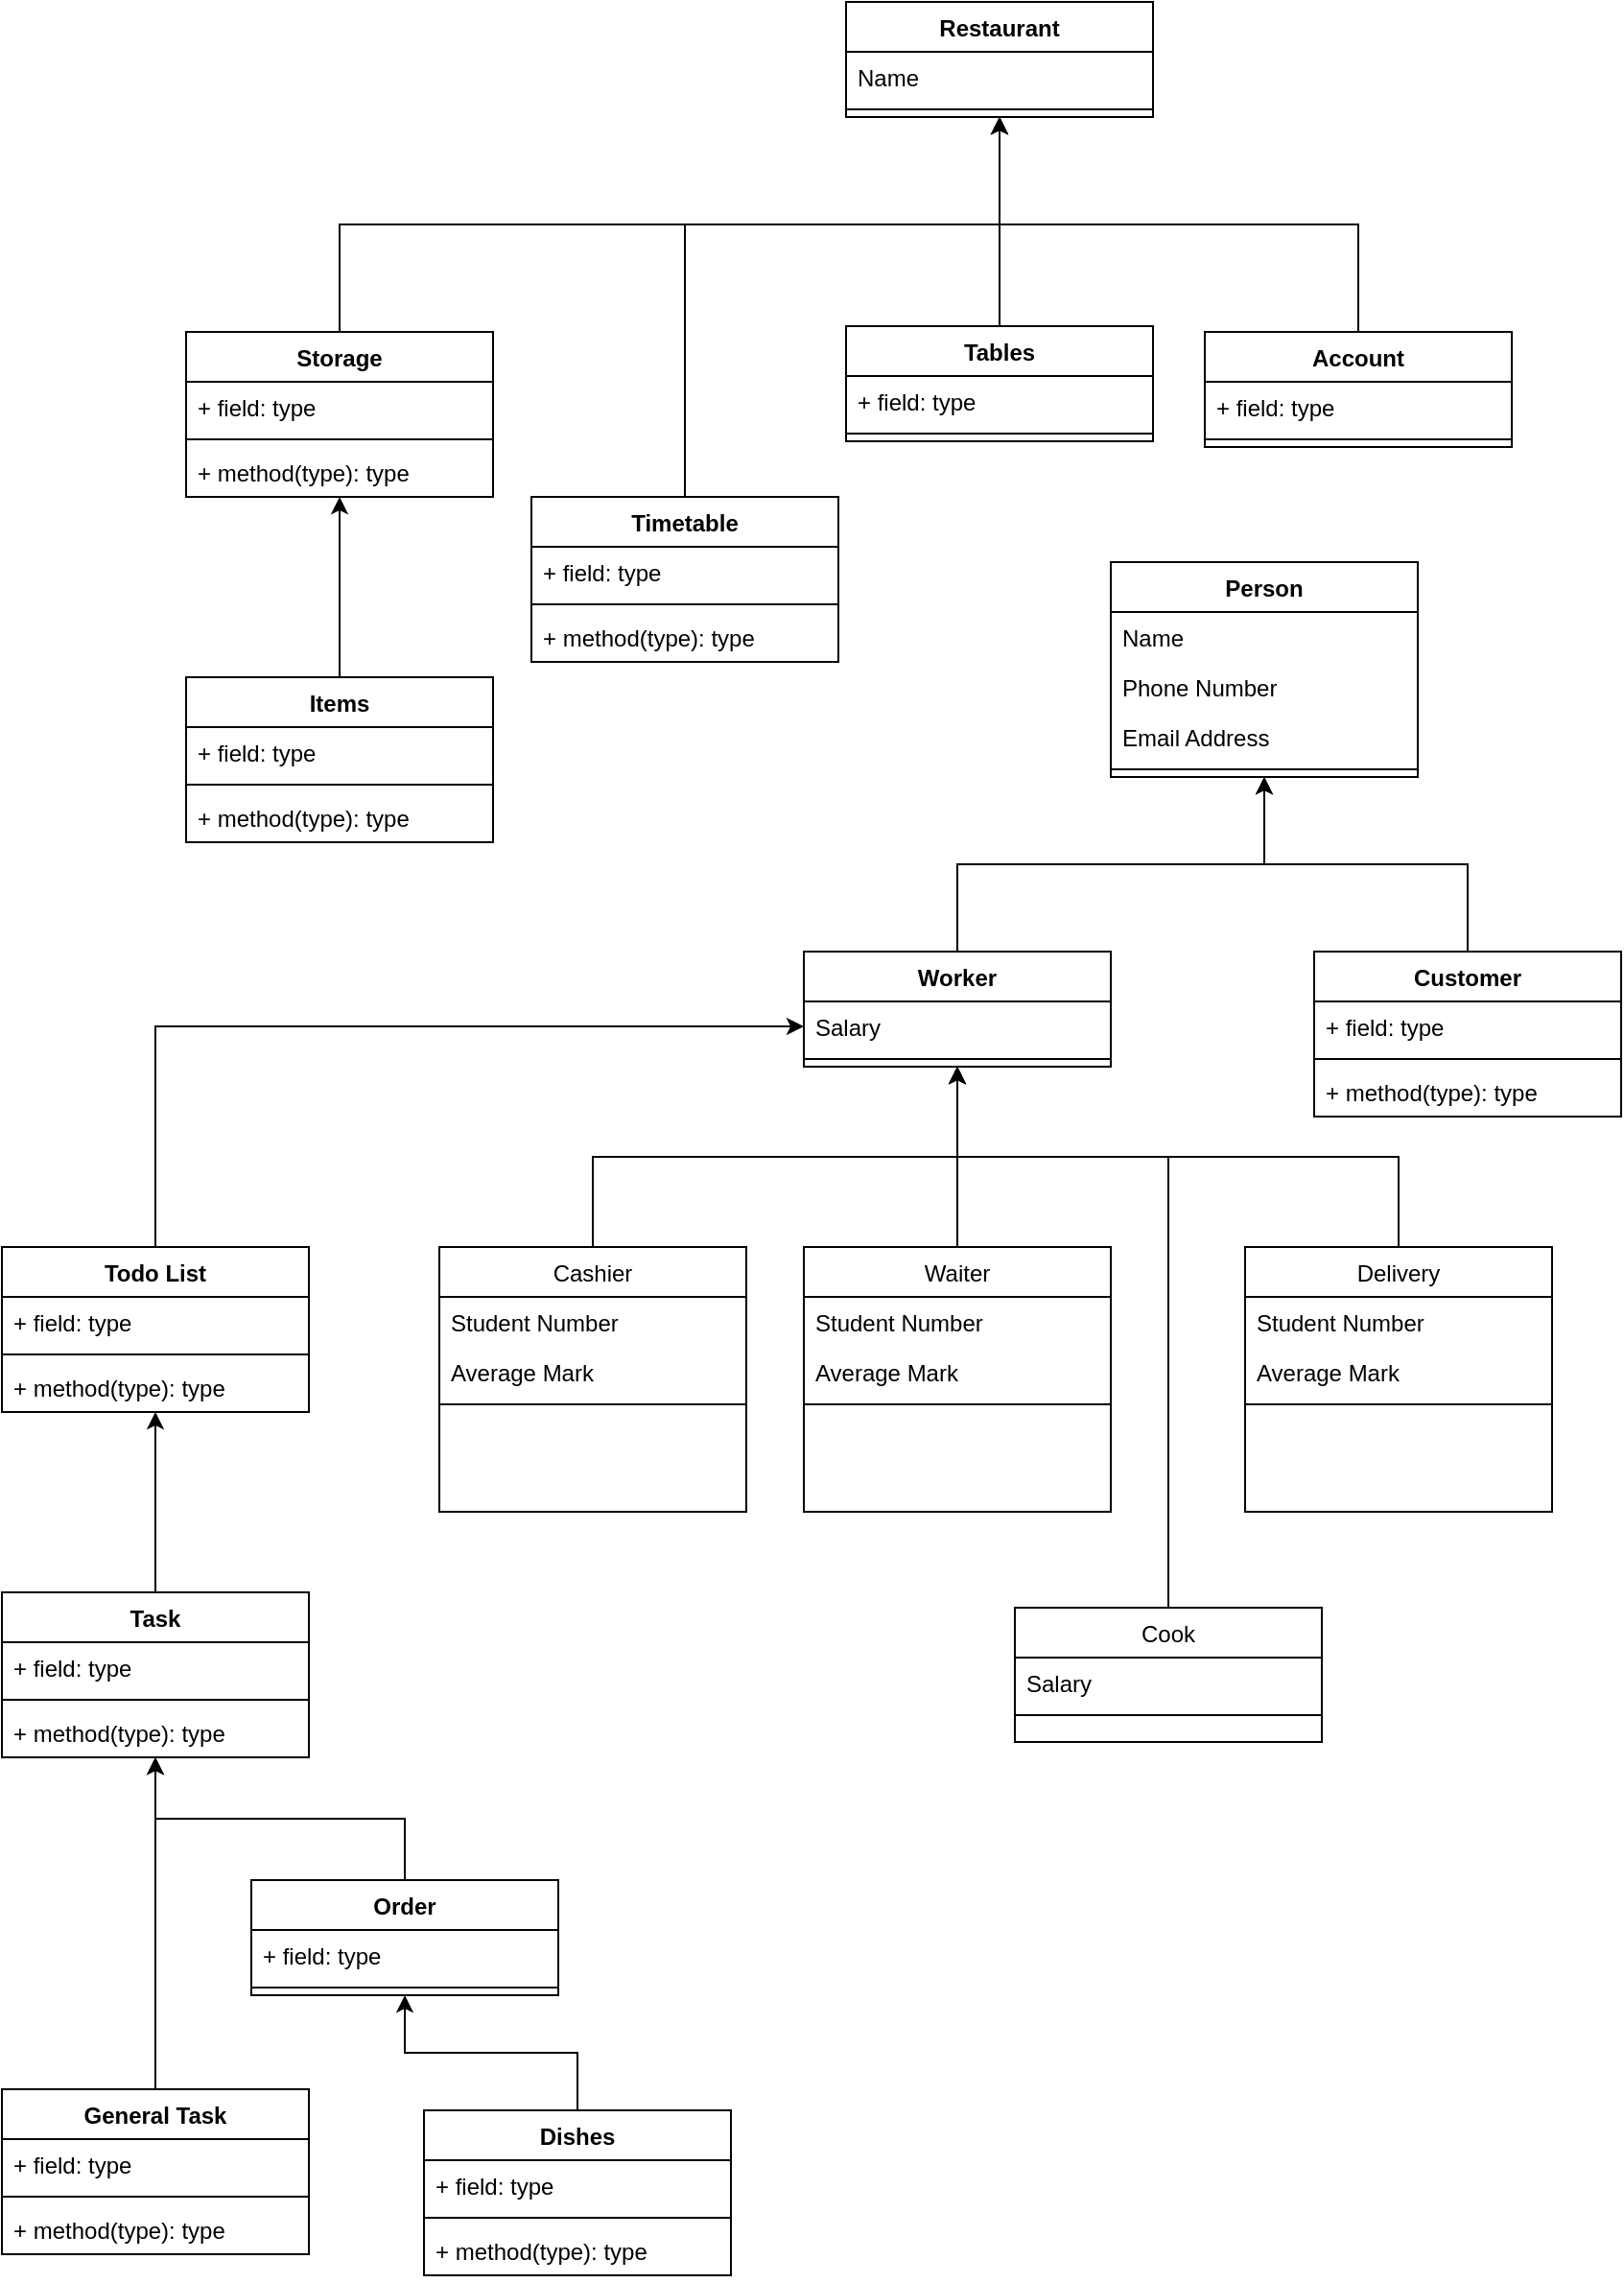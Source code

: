 <mxfile version="24.0.4" type="device">
  <diagram id="C5RBs43oDa-KdzZeNtuy" name="Page-1">
    <mxGraphModel dx="3763" dy="1196" grid="0" gridSize="10" guides="1" tooltips="1" connect="1" arrows="1" fold="1" page="0" pageScale="1" pageWidth="827" pageHeight="1169" math="0" shadow="0">
      <root>
        <mxCell id="WIyWlLk6GJQsqaUBKTNV-0" />
        <mxCell id="WIyWlLk6GJQsqaUBKTNV-1" parent="WIyWlLk6GJQsqaUBKTNV-0" />
        <mxCell id="1T25zwitff4pZ39BOG3V-30" style="edgeStyle=orthogonalEdgeStyle;rounded=0;orthogonalLoop=1;jettySize=auto;html=1;exitX=0.5;exitY=0;exitDx=0;exitDy=0;entryX=0.5;entryY=1;entryDx=0;entryDy=0;" parent="WIyWlLk6GJQsqaUBKTNV-1" source="zkfFHV4jXpPFQw0GAbJ--6" target="1T25zwitff4pZ39BOG3V-20" edge="1">
          <mxGeometry relative="1" as="geometry" />
        </mxCell>
        <mxCell id="zkfFHV4jXpPFQw0GAbJ--6" value="Waiter" style="swimlane;fontStyle=0;align=center;verticalAlign=top;childLayout=stackLayout;horizontal=1;startSize=26;horizontalStack=0;resizeParent=1;resizeLast=0;collapsible=1;marginBottom=0;rounded=0;shadow=0;strokeWidth=1;" parent="WIyWlLk6GJQsqaUBKTNV-1" vertex="1">
          <mxGeometry x="-190" y="880" width="160" height="138" as="geometry">
            <mxRectangle x="130" y="380" width="160" height="26" as="alternateBounds" />
          </mxGeometry>
        </mxCell>
        <mxCell id="zkfFHV4jXpPFQw0GAbJ--7" value="Student Number" style="text;align=left;verticalAlign=top;spacingLeft=4;spacingRight=4;overflow=hidden;rotatable=0;points=[[0,0.5],[1,0.5]];portConstraint=eastwest;" parent="zkfFHV4jXpPFQw0GAbJ--6" vertex="1">
          <mxGeometry y="26" width="160" height="26" as="geometry" />
        </mxCell>
        <mxCell id="zkfFHV4jXpPFQw0GAbJ--8" value="Average Mark" style="text;align=left;verticalAlign=top;spacingLeft=4;spacingRight=4;overflow=hidden;rotatable=0;points=[[0,0.5],[1,0.5]];portConstraint=eastwest;rounded=0;shadow=0;html=0;" parent="zkfFHV4jXpPFQw0GAbJ--6" vertex="1">
          <mxGeometry y="52" width="160" height="26" as="geometry" />
        </mxCell>
        <mxCell id="zkfFHV4jXpPFQw0GAbJ--9" value="" style="line;html=1;strokeWidth=1;align=left;verticalAlign=middle;spacingTop=-1;spacingLeft=3;spacingRight=3;rotatable=0;labelPosition=right;points=[];portConstraint=eastwest;" parent="zkfFHV4jXpPFQw0GAbJ--6" vertex="1">
          <mxGeometry y="78" width="160" height="8" as="geometry" />
        </mxCell>
        <mxCell id="1T25zwitff4pZ39BOG3V-31" style="edgeStyle=orthogonalEdgeStyle;rounded=0;orthogonalLoop=1;jettySize=auto;html=1;exitX=0.5;exitY=0;exitDx=0;exitDy=0;entryX=0.5;entryY=1;entryDx=0;entryDy=0;" parent="WIyWlLk6GJQsqaUBKTNV-1" source="zkfFHV4jXpPFQw0GAbJ--13" edge="1" target="1T25zwitff4pZ39BOG3V-20">
          <mxGeometry relative="1" as="geometry">
            <mxPoint x="-2.274e-13" y="790" as="targetPoint" />
            <Array as="points">
              <mxPoint y="833" />
              <mxPoint x="-110" y="833" />
            </Array>
          </mxGeometry>
        </mxCell>
        <mxCell id="zkfFHV4jXpPFQw0GAbJ--13" value="Cook" style="swimlane;fontStyle=0;align=center;verticalAlign=top;childLayout=stackLayout;horizontal=1;startSize=26;horizontalStack=0;resizeParent=1;resizeLast=0;collapsible=1;marginBottom=0;rounded=0;shadow=0;strokeWidth=1;" parent="WIyWlLk6GJQsqaUBKTNV-1" vertex="1">
          <mxGeometry x="-80" y="1068" width="160" height="70" as="geometry">
            <mxRectangle x="340" y="380" width="170" height="26" as="alternateBounds" />
          </mxGeometry>
        </mxCell>
        <mxCell id="zkfFHV4jXpPFQw0GAbJ--14" value="Salary" style="text;align=left;verticalAlign=top;spacingLeft=4;spacingRight=4;overflow=hidden;rotatable=0;points=[[0,0.5],[1,0.5]];portConstraint=eastwest;" parent="zkfFHV4jXpPFQw0GAbJ--13" vertex="1">
          <mxGeometry y="26" width="160" height="26" as="geometry" />
        </mxCell>
        <mxCell id="zkfFHV4jXpPFQw0GAbJ--15" value="" style="line;html=1;strokeWidth=1;align=left;verticalAlign=middle;spacingTop=-1;spacingLeft=3;spacingRight=3;rotatable=0;labelPosition=right;points=[];portConstraint=eastwest;" parent="zkfFHV4jXpPFQw0GAbJ--13" vertex="1">
          <mxGeometry y="52" width="160" height="8" as="geometry" />
        </mxCell>
        <mxCell id="4pQPGe46EufRMw1ETUNG-21" style="edgeStyle=orthogonalEdgeStyle;rounded=0;orthogonalLoop=1;jettySize=auto;html=1;exitX=0.5;exitY=0;exitDx=0;exitDy=0;entryX=0.5;entryY=1;entryDx=0;entryDy=0;" edge="1" parent="WIyWlLk6GJQsqaUBKTNV-1" source="1T25zwitff4pZ39BOG3V-0" target="1T25zwitff4pZ39BOG3V-20">
          <mxGeometry relative="1" as="geometry" />
        </mxCell>
        <mxCell id="1T25zwitff4pZ39BOG3V-0" value="Cashier" style="swimlane;fontStyle=0;align=center;verticalAlign=top;childLayout=stackLayout;horizontal=1;startSize=26;horizontalStack=0;resizeParent=1;resizeLast=0;collapsible=1;marginBottom=0;rounded=0;shadow=0;strokeWidth=1;" parent="WIyWlLk6GJQsqaUBKTNV-1" vertex="1">
          <mxGeometry x="-380" y="880" width="160" height="138" as="geometry">
            <mxRectangle x="130" y="380" width="160" height="26" as="alternateBounds" />
          </mxGeometry>
        </mxCell>
        <mxCell id="1T25zwitff4pZ39BOG3V-1" value="Student Number" style="text;align=left;verticalAlign=top;spacingLeft=4;spacingRight=4;overflow=hidden;rotatable=0;points=[[0,0.5],[1,0.5]];portConstraint=eastwest;" parent="1T25zwitff4pZ39BOG3V-0" vertex="1">
          <mxGeometry y="26" width="160" height="26" as="geometry" />
        </mxCell>
        <mxCell id="1T25zwitff4pZ39BOG3V-2" value="Average Mark" style="text;align=left;verticalAlign=top;spacingLeft=4;spacingRight=4;overflow=hidden;rotatable=0;points=[[0,0.5],[1,0.5]];portConstraint=eastwest;rounded=0;shadow=0;html=0;" parent="1T25zwitff4pZ39BOG3V-0" vertex="1">
          <mxGeometry y="52" width="160" height="26" as="geometry" />
        </mxCell>
        <mxCell id="1T25zwitff4pZ39BOG3V-3" value="" style="line;html=1;strokeWidth=1;align=left;verticalAlign=middle;spacingTop=-1;spacingLeft=3;spacingRight=3;rotatable=0;labelPosition=right;points=[];portConstraint=eastwest;" parent="1T25zwitff4pZ39BOG3V-0" vertex="1">
          <mxGeometry y="78" width="160" height="8" as="geometry" />
        </mxCell>
        <mxCell id="1T25zwitff4pZ39BOG3V-56" style="edgeStyle=orthogonalEdgeStyle;rounded=0;orthogonalLoop=1;jettySize=auto;html=1;exitX=0.5;exitY=0;exitDx=0;exitDy=0;entryX=0.5;entryY=1;entryDx=0;entryDy=0;" parent="WIyWlLk6GJQsqaUBKTNV-1" source="1T25zwitff4pZ39BOG3V-8" target="1T25zwitff4pZ39BOG3V-20" edge="1">
          <mxGeometry relative="1" as="geometry" />
        </mxCell>
        <mxCell id="1T25zwitff4pZ39BOG3V-8" value="Delivery" style="swimlane;fontStyle=0;align=center;verticalAlign=top;childLayout=stackLayout;horizontal=1;startSize=26;horizontalStack=0;resizeParent=1;resizeLast=0;collapsible=1;marginBottom=0;rounded=0;shadow=0;strokeWidth=1;" parent="WIyWlLk6GJQsqaUBKTNV-1" vertex="1">
          <mxGeometry x="40" y="880" width="160" height="138" as="geometry">
            <mxRectangle x="130" y="380" width="160" height="26" as="alternateBounds" />
          </mxGeometry>
        </mxCell>
        <mxCell id="1T25zwitff4pZ39BOG3V-9" value="Student Number" style="text;align=left;verticalAlign=top;spacingLeft=4;spacingRight=4;overflow=hidden;rotatable=0;points=[[0,0.5],[1,0.5]];portConstraint=eastwest;" parent="1T25zwitff4pZ39BOG3V-8" vertex="1">
          <mxGeometry y="26" width="160" height="26" as="geometry" />
        </mxCell>
        <mxCell id="1T25zwitff4pZ39BOG3V-10" value="Average Mark" style="text;align=left;verticalAlign=top;spacingLeft=4;spacingRight=4;overflow=hidden;rotatable=0;points=[[0,0.5],[1,0.5]];portConstraint=eastwest;rounded=0;shadow=0;html=0;" parent="1T25zwitff4pZ39BOG3V-8" vertex="1">
          <mxGeometry y="52" width="160" height="26" as="geometry" />
        </mxCell>
        <mxCell id="1T25zwitff4pZ39BOG3V-11" value="" style="line;html=1;strokeWidth=1;align=left;verticalAlign=middle;spacingTop=-1;spacingLeft=3;spacingRight=3;rotatable=0;labelPosition=right;points=[];portConstraint=eastwest;" parent="1T25zwitff4pZ39BOG3V-8" vertex="1">
          <mxGeometry y="78" width="160" height="8" as="geometry" />
        </mxCell>
        <mxCell id="1T25zwitff4pZ39BOG3V-57" style="edgeStyle=orthogonalEdgeStyle;rounded=0;orthogonalLoop=1;jettySize=auto;html=1;exitX=0.5;exitY=0;exitDx=0;exitDy=0;entryX=0.5;entryY=1;entryDx=0;entryDy=0;" parent="WIyWlLk6GJQsqaUBKTNV-1" source="1T25zwitff4pZ39BOG3V-20" target="1T25zwitff4pZ39BOG3V-37" edge="1">
          <mxGeometry relative="1" as="geometry" />
        </mxCell>
        <mxCell id="1T25zwitff4pZ39BOG3V-20" value="Worker" style="swimlane;fontStyle=1;align=center;verticalAlign=top;childLayout=stackLayout;horizontal=1;startSize=26;horizontalStack=0;resizeParent=1;resizeParentMax=0;resizeLast=0;collapsible=1;marginBottom=0;whiteSpace=wrap;html=1;" parent="WIyWlLk6GJQsqaUBKTNV-1" vertex="1">
          <mxGeometry x="-190" y="726" width="160" height="60" as="geometry" />
        </mxCell>
        <mxCell id="1T25zwitff4pZ39BOG3V-21" value="Salary" style="text;strokeColor=none;fillColor=none;align=left;verticalAlign=top;spacingLeft=4;spacingRight=4;overflow=hidden;rotatable=0;points=[[0,0.5],[1,0.5]];portConstraint=eastwest;whiteSpace=wrap;html=1;" parent="1T25zwitff4pZ39BOG3V-20" vertex="1">
          <mxGeometry y="26" width="160" height="26" as="geometry" />
        </mxCell>
        <mxCell id="1T25zwitff4pZ39BOG3V-22" value="" style="line;strokeWidth=1;fillColor=none;align=left;verticalAlign=middle;spacingTop=-1;spacingLeft=3;spacingRight=3;rotatable=0;labelPosition=right;points=[];portConstraint=eastwest;strokeColor=inherit;" parent="1T25zwitff4pZ39BOG3V-20" vertex="1">
          <mxGeometry y="52" width="160" height="8" as="geometry" />
        </mxCell>
        <mxCell id="1T25zwitff4pZ39BOG3V-59" style="edgeStyle=orthogonalEdgeStyle;rounded=0;orthogonalLoop=1;jettySize=auto;html=1;exitX=0.5;exitY=0;exitDx=0;exitDy=0;entryX=0.5;entryY=1;entryDx=0;entryDy=0;" parent="WIyWlLk6GJQsqaUBKTNV-1" source="1T25zwitff4pZ39BOG3V-24" target="1T25zwitff4pZ39BOG3V-37" edge="1">
          <mxGeometry relative="1" as="geometry" />
        </mxCell>
        <mxCell id="1T25zwitff4pZ39BOG3V-24" value="Customer" style="swimlane;fontStyle=1;align=center;verticalAlign=top;childLayout=stackLayout;horizontal=1;startSize=26;horizontalStack=0;resizeParent=1;resizeParentMax=0;resizeLast=0;collapsible=1;marginBottom=0;whiteSpace=wrap;html=1;" parent="WIyWlLk6GJQsqaUBKTNV-1" vertex="1">
          <mxGeometry x="76" y="726" width="160" height="86" as="geometry" />
        </mxCell>
        <mxCell id="1T25zwitff4pZ39BOG3V-25" value="+ field: type" style="text;strokeColor=none;fillColor=none;align=left;verticalAlign=top;spacingLeft=4;spacingRight=4;overflow=hidden;rotatable=0;points=[[0,0.5],[1,0.5]];portConstraint=eastwest;whiteSpace=wrap;html=1;" parent="1T25zwitff4pZ39BOG3V-24" vertex="1">
          <mxGeometry y="26" width="160" height="26" as="geometry" />
        </mxCell>
        <mxCell id="1T25zwitff4pZ39BOG3V-26" value="" style="line;strokeWidth=1;fillColor=none;align=left;verticalAlign=middle;spacingTop=-1;spacingLeft=3;spacingRight=3;rotatable=0;labelPosition=right;points=[];portConstraint=eastwest;strokeColor=inherit;" parent="1T25zwitff4pZ39BOG3V-24" vertex="1">
          <mxGeometry y="52" width="160" height="8" as="geometry" />
        </mxCell>
        <mxCell id="1T25zwitff4pZ39BOG3V-27" value="+ method(type): type" style="text;strokeColor=none;fillColor=none;align=left;verticalAlign=top;spacingLeft=4;spacingRight=4;overflow=hidden;rotatable=0;points=[[0,0.5],[1,0.5]];portConstraint=eastwest;whiteSpace=wrap;html=1;" parent="1T25zwitff4pZ39BOG3V-24" vertex="1">
          <mxGeometry y="60" width="160" height="26" as="geometry" />
        </mxCell>
        <mxCell id="1T25zwitff4pZ39BOG3V-37" value="Person" style="swimlane;fontStyle=1;align=center;verticalAlign=top;childLayout=stackLayout;horizontal=1;startSize=26;horizontalStack=0;resizeParent=1;resizeParentMax=0;resizeLast=0;collapsible=1;marginBottom=0;whiteSpace=wrap;html=1;" parent="WIyWlLk6GJQsqaUBKTNV-1" vertex="1">
          <mxGeometry x="-30" y="523" width="160" height="112" as="geometry" />
        </mxCell>
        <mxCell id="1T25zwitff4pZ39BOG3V-41" value="Name" style="text;strokeColor=none;fillColor=none;align=left;verticalAlign=top;spacingLeft=4;spacingRight=4;overflow=hidden;rotatable=0;points=[[0,0.5],[1,0.5]];portConstraint=eastwest;whiteSpace=wrap;html=1;" parent="1T25zwitff4pZ39BOG3V-37" vertex="1">
          <mxGeometry y="26" width="160" height="26" as="geometry" />
        </mxCell>
        <mxCell id="1T25zwitff4pZ39BOG3V-42" value="Phone Number" style="text;strokeColor=none;fillColor=none;align=left;verticalAlign=top;spacingLeft=4;spacingRight=4;overflow=hidden;rotatable=0;points=[[0,0.5],[1,0.5]];portConstraint=eastwest;whiteSpace=wrap;html=1;" parent="1T25zwitff4pZ39BOG3V-37" vertex="1">
          <mxGeometry y="52" width="160" height="26" as="geometry" />
        </mxCell>
        <mxCell id="1T25zwitff4pZ39BOG3V-38" value="Email Address" style="text;strokeColor=none;fillColor=none;align=left;verticalAlign=top;spacingLeft=4;spacingRight=4;overflow=hidden;rotatable=0;points=[[0,0.5],[1,0.5]];portConstraint=eastwest;whiteSpace=wrap;html=1;" parent="1T25zwitff4pZ39BOG3V-37" vertex="1">
          <mxGeometry y="78" width="160" height="26" as="geometry" />
        </mxCell>
        <mxCell id="1T25zwitff4pZ39BOG3V-39" value="" style="line;strokeWidth=1;fillColor=none;align=left;verticalAlign=middle;spacingTop=-1;spacingLeft=3;spacingRight=3;rotatable=0;labelPosition=right;points=[];portConstraint=eastwest;strokeColor=inherit;" parent="1T25zwitff4pZ39BOG3V-37" vertex="1">
          <mxGeometry y="104" width="160" height="8" as="geometry" />
        </mxCell>
        <mxCell id="1T25zwitff4pZ39BOG3V-60" value="Restaurant" style="swimlane;fontStyle=1;align=center;verticalAlign=top;childLayout=stackLayout;horizontal=1;startSize=26;horizontalStack=0;resizeParent=1;resizeParentMax=0;resizeLast=0;collapsible=1;marginBottom=0;whiteSpace=wrap;html=1;" parent="WIyWlLk6GJQsqaUBKTNV-1" vertex="1">
          <mxGeometry x="-168" y="231" width="160" height="60" as="geometry" />
        </mxCell>
        <mxCell id="1T25zwitff4pZ39BOG3V-61" value="Name" style="text;strokeColor=none;fillColor=none;align=left;verticalAlign=top;spacingLeft=4;spacingRight=4;overflow=hidden;rotatable=0;points=[[0,0.5],[1,0.5]];portConstraint=eastwest;whiteSpace=wrap;html=1;" parent="1T25zwitff4pZ39BOG3V-60" vertex="1">
          <mxGeometry y="26" width="160" height="26" as="geometry" />
        </mxCell>
        <mxCell id="1T25zwitff4pZ39BOG3V-62" value="" style="line;strokeWidth=1;fillColor=none;align=left;verticalAlign=middle;spacingTop=-1;spacingLeft=3;spacingRight=3;rotatable=0;labelPosition=right;points=[];portConstraint=eastwest;strokeColor=inherit;" parent="1T25zwitff4pZ39BOG3V-60" vertex="1">
          <mxGeometry y="52" width="160" height="8" as="geometry" />
        </mxCell>
        <mxCell id="4pQPGe46EufRMw1ETUNG-8" style="edgeStyle=orthogonalEdgeStyle;rounded=0;orthogonalLoop=1;jettySize=auto;html=1;exitX=0.5;exitY=0;exitDx=0;exitDy=0;entryX=0.5;entryY=1;entryDx=0;entryDy=0;" edge="1" parent="WIyWlLk6GJQsqaUBKTNV-1" source="1T25zwitff4pZ39BOG3V-64" target="4pQPGe46EufRMw1ETUNG-4">
          <mxGeometry relative="1" as="geometry" />
        </mxCell>
        <mxCell id="1T25zwitff4pZ39BOG3V-64" value="Order" style="swimlane;fontStyle=1;align=center;verticalAlign=top;childLayout=stackLayout;horizontal=1;startSize=26;horizontalStack=0;resizeParent=1;resizeParentMax=0;resizeLast=0;collapsible=1;marginBottom=0;whiteSpace=wrap;html=1;" parent="WIyWlLk6GJQsqaUBKTNV-1" vertex="1">
          <mxGeometry x="-478" y="1210" width="160" height="60" as="geometry" />
        </mxCell>
        <mxCell id="1T25zwitff4pZ39BOG3V-65" value="+ field: type" style="text;strokeColor=none;fillColor=none;align=left;verticalAlign=top;spacingLeft=4;spacingRight=4;overflow=hidden;rotatable=0;points=[[0,0.5],[1,0.5]];portConstraint=eastwest;whiteSpace=wrap;html=1;" parent="1T25zwitff4pZ39BOG3V-64" vertex="1">
          <mxGeometry y="26" width="160" height="26" as="geometry" />
        </mxCell>
        <mxCell id="1T25zwitff4pZ39BOG3V-66" value="" style="line;strokeWidth=1;fillColor=none;align=left;verticalAlign=middle;spacingTop=-1;spacingLeft=3;spacingRight=3;rotatable=0;labelPosition=right;points=[];portConstraint=eastwest;strokeColor=inherit;" parent="1T25zwitff4pZ39BOG3V-64" vertex="1">
          <mxGeometry y="52" width="160" height="8" as="geometry" />
        </mxCell>
        <mxCell id="1T25zwitff4pZ39BOG3V-83" style="edgeStyle=orthogonalEdgeStyle;rounded=0;orthogonalLoop=1;jettySize=auto;html=1;exitX=0.5;exitY=0;exitDx=0;exitDy=0;entryX=0.5;entryY=1;entryDx=0;entryDy=0;" parent="WIyWlLk6GJQsqaUBKTNV-1" source="1T25zwitff4pZ39BOG3V-68" target="1T25zwitff4pZ39BOG3V-60" edge="1">
          <mxGeometry relative="1" as="geometry">
            <mxPoint x="-120.0" y="170" as="targetPoint" />
          </mxGeometry>
        </mxCell>
        <mxCell id="1T25zwitff4pZ39BOG3V-68" value="Account" style="swimlane;fontStyle=1;align=center;verticalAlign=top;childLayout=stackLayout;horizontal=1;startSize=26;horizontalStack=0;resizeParent=1;resizeParentMax=0;resizeLast=0;collapsible=1;marginBottom=0;whiteSpace=wrap;html=1;" parent="WIyWlLk6GJQsqaUBKTNV-1" vertex="1">
          <mxGeometry x="19" y="403" width="160" height="60" as="geometry" />
        </mxCell>
        <mxCell id="1T25zwitff4pZ39BOG3V-69" value="+ field: type" style="text;strokeColor=none;fillColor=none;align=left;verticalAlign=top;spacingLeft=4;spacingRight=4;overflow=hidden;rotatable=0;points=[[0,0.5],[1,0.5]];portConstraint=eastwest;whiteSpace=wrap;html=1;" parent="1T25zwitff4pZ39BOG3V-68" vertex="1">
          <mxGeometry y="26" width="160" height="26" as="geometry" />
        </mxCell>
        <mxCell id="1T25zwitff4pZ39BOG3V-70" value="" style="line;strokeWidth=1;fillColor=none;align=left;verticalAlign=middle;spacingTop=-1;spacingLeft=3;spacingRight=3;rotatable=0;labelPosition=right;points=[];portConstraint=eastwest;strokeColor=inherit;" parent="1T25zwitff4pZ39BOG3V-68" vertex="1">
          <mxGeometry y="52" width="160" height="8" as="geometry" />
        </mxCell>
        <mxCell id="1T25zwitff4pZ39BOG3V-84" style="edgeStyle=orthogonalEdgeStyle;rounded=0;orthogonalLoop=1;jettySize=auto;html=1;exitX=0.5;exitY=0;exitDx=0;exitDy=0;entryX=0.5;entryY=1;entryDx=0;entryDy=0;" parent="WIyWlLk6GJQsqaUBKTNV-1" source="1T25zwitff4pZ39BOG3V-72" target="1T25zwitff4pZ39BOG3V-64" edge="1">
          <mxGeometry relative="1" as="geometry" />
        </mxCell>
        <mxCell id="1T25zwitff4pZ39BOG3V-72" value="Dishes" style="swimlane;fontStyle=1;align=center;verticalAlign=top;childLayout=stackLayout;horizontal=1;startSize=26;horizontalStack=0;resizeParent=1;resizeParentMax=0;resizeLast=0;collapsible=1;marginBottom=0;whiteSpace=wrap;html=1;" parent="WIyWlLk6GJQsqaUBKTNV-1" vertex="1">
          <mxGeometry x="-388" y="1330" width="160" height="86" as="geometry" />
        </mxCell>
        <mxCell id="1T25zwitff4pZ39BOG3V-73" value="+ field: type" style="text;strokeColor=none;fillColor=none;align=left;verticalAlign=top;spacingLeft=4;spacingRight=4;overflow=hidden;rotatable=0;points=[[0,0.5],[1,0.5]];portConstraint=eastwest;whiteSpace=wrap;html=1;" parent="1T25zwitff4pZ39BOG3V-72" vertex="1">
          <mxGeometry y="26" width="160" height="26" as="geometry" />
        </mxCell>
        <mxCell id="1T25zwitff4pZ39BOG3V-74" value="" style="line;strokeWidth=1;fillColor=none;align=left;verticalAlign=middle;spacingTop=-1;spacingLeft=3;spacingRight=3;rotatable=0;labelPosition=right;points=[];portConstraint=eastwest;strokeColor=inherit;" parent="1T25zwitff4pZ39BOG3V-72" vertex="1">
          <mxGeometry y="52" width="160" height="8" as="geometry" />
        </mxCell>
        <mxCell id="1T25zwitff4pZ39BOG3V-75" value="+ method(type): type" style="text;strokeColor=none;fillColor=none;align=left;verticalAlign=top;spacingLeft=4;spacingRight=4;overflow=hidden;rotatable=0;points=[[0,0.5],[1,0.5]];portConstraint=eastwest;whiteSpace=wrap;html=1;" parent="1T25zwitff4pZ39BOG3V-72" vertex="1">
          <mxGeometry y="60" width="160" height="26" as="geometry" />
        </mxCell>
        <mxCell id="1T25zwitff4pZ39BOG3V-82" style="edgeStyle=orthogonalEdgeStyle;rounded=0;orthogonalLoop=1;jettySize=auto;html=1;exitX=0.5;exitY=0;exitDx=0;exitDy=0;entryX=0.5;entryY=1;entryDx=0;entryDy=0;" parent="WIyWlLk6GJQsqaUBKTNV-1" source="1T25zwitff4pZ39BOG3V-76" target="1T25zwitff4pZ39BOG3V-60" edge="1">
          <mxGeometry relative="1" as="geometry">
            <mxPoint x="-130.0" y="180" as="targetPoint" />
          </mxGeometry>
        </mxCell>
        <mxCell id="1T25zwitff4pZ39BOG3V-76" value="Tables" style="swimlane;fontStyle=1;align=center;verticalAlign=top;childLayout=stackLayout;horizontal=1;startSize=26;horizontalStack=0;resizeParent=1;resizeParentMax=0;resizeLast=0;collapsible=1;marginBottom=0;whiteSpace=wrap;html=1;" parent="WIyWlLk6GJQsqaUBKTNV-1" vertex="1">
          <mxGeometry x="-168" y="400" width="160" height="60" as="geometry" />
        </mxCell>
        <mxCell id="1T25zwitff4pZ39BOG3V-77" value="+ field: type" style="text;strokeColor=none;fillColor=none;align=left;verticalAlign=top;spacingLeft=4;spacingRight=4;overflow=hidden;rotatable=0;points=[[0,0.5],[1,0.5]];portConstraint=eastwest;whiteSpace=wrap;html=1;" parent="1T25zwitff4pZ39BOG3V-76" vertex="1">
          <mxGeometry y="26" width="160" height="26" as="geometry" />
        </mxCell>
        <mxCell id="1T25zwitff4pZ39BOG3V-78" value="" style="line;strokeWidth=1;fillColor=none;align=left;verticalAlign=middle;spacingTop=-1;spacingLeft=3;spacingRight=3;rotatable=0;labelPosition=right;points=[];portConstraint=eastwest;strokeColor=inherit;" parent="1T25zwitff4pZ39BOG3V-76" vertex="1">
          <mxGeometry y="52" width="160" height="8" as="geometry" />
        </mxCell>
        <mxCell id="4pQPGe46EufRMw1ETUNG-9" style="edgeStyle=orthogonalEdgeStyle;rounded=0;orthogonalLoop=1;jettySize=auto;html=1;exitX=0.5;exitY=0;exitDx=0;exitDy=0;entryX=0;entryY=0.5;entryDx=0;entryDy=0;" edge="1" parent="WIyWlLk6GJQsqaUBKTNV-1" source="4pQPGe46EufRMw1ETUNG-0" target="1T25zwitff4pZ39BOG3V-21">
          <mxGeometry relative="1" as="geometry" />
        </mxCell>
        <mxCell id="4pQPGe46EufRMw1ETUNG-0" value="Todo List" style="swimlane;fontStyle=1;align=center;verticalAlign=top;childLayout=stackLayout;horizontal=1;startSize=26;horizontalStack=0;resizeParent=1;resizeParentMax=0;resizeLast=0;collapsible=1;marginBottom=0;whiteSpace=wrap;html=1;" vertex="1" parent="WIyWlLk6GJQsqaUBKTNV-1">
          <mxGeometry x="-608" y="880" width="160" height="86" as="geometry" />
        </mxCell>
        <mxCell id="4pQPGe46EufRMw1ETUNG-1" value="+ field: type" style="text;strokeColor=none;fillColor=none;align=left;verticalAlign=top;spacingLeft=4;spacingRight=4;overflow=hidden;rotatable=0;points=[[0,0.5],[1,0.5]];portConstraint=eastwest;whiteSpace=wrap;html=1;" vertex="1" parent="4pQPGe46EufRMw1ETUNG-0">
          <mxGeometry y="26" width="160" height="26" as="geometry" />
        </mxCell>
        <mxCell id="4pQPGe46EufRMw1ETUNG-2" value="" style="line;strokeWidth=1;fillColor=none;align=left;verticalAlign=middle;spacingTop=-1;spacingLeft=3;spacingRight=3;rotatable=0;labelPosition=right;points=[];portConstraint=eastwest;strokeColor=inherit;" vertex="1" parent="4pQPGe46EufRMw1ETUNG-0">
          <mxGeometry y="52" width="160" height="8" as="geometry" />
        </mxCell>
        <mxCell id="4pQPGe46EufRMw1ETUNG-3" value="+ method(type): type" style="text;strokeColor=none;fillColor=none;align=left;verticalAlign=top;spacingLeft=4;spacingRight=4;overflow=hidden;rotatable=0;points=[[0,0.5],[1,0.5]];portConstraint=eastwest;whiteSpace=wrap;html=1;" vertex="1" parent="4pQPGe46EufRMw1ETUNG-0">
          <mxGeometry y="60" width="160" height="26" as="geometry" />
        </mxCell>
        <mxCell id="4pQPGe46EufRMw1ETUNG-20" style="edgeStyle=orthogonalEdgeStyle;rounded=0;orthogonalLoop=1;jettySize=auto;html=1;exitX=0.5;exitY=0;exitDx=0;exitDy=0;" edge="1" parent="WIyWlLk6GJQsqaUBKTNV-1" source="4pQPGe46EufRMw1ETUNG-4" target="4pQPGe46EufRMw1ETUNG-0">
          <mxGeometry relative="1" as="geometry" />
        </mxCell>
        <mxCell id="4pQPGe46EufRMw1ETUNG-4" value="Task" style="swimlane;fontStyle=1;align=center;verticalAlign=top;childLayout=stackLayout;horizontal=1;startSize=26;horizontalStack=0;resizeParent=1;resizeParentMax=0;resizeLast=0;collapsible=1;marginBottom=0;whiteSpace=wrap;html=1;" vertex="1" parent="WIyWlLk6GJQsqaUBKTNV-1">
          <mxGeometry x="-608" y="1060" width="160" height="86" as="geometry" />
        </mxCell>
        <mxCell id="4pQPGe46EufRMw1ETUNG-5" value="+ field: type" style="text;strokeColor=none;fillColor=none;align=left;verticalAlign=top;spacingLeft=4;spacingRight=4;overflow=hidden;rotatable=0;points=[[0,0.5],[1,0.5]];portConstraint=eastwest;whiteSpace=wrap;html=1;" vertex="1" parent="4pQPGe46EufRMw1ETUNG-4">
          <mxGeometry y="26" width="160" height="26" as="geometry" />
        </mxCell>
        <mxCell id="4pQPGe46EufRMw1ETUNG-6" value="" style="line;strokeWidth=1;fillColor=none;align=left;verticalAlign=middle;spacingTop=-1;spacingLeft=3;spacingRight=3;rotatable=0;labelPosition=right;points=[];portConstraint=eastwest;strokeColor=inherit;" vertex="1" parent="4pQPGe46EufRMw1ETUNG-4">
          <mxGeometry y="52" width="160" height="8" as="geometry" />
        </mxCell>
        <mxCell id="4pQPGe46EufRMw1ETUNG-7" value="+ method(type): type" style="text;strokeColor=none;fillColor=none;align=left;verticalAlign=top;spacingLeft=4;spacingRight=4;overflow=hidden;rotatable=0;points=[[0,0.5],[1,0.5]];portConstraint=eastwest;whiteSpace=wrap;html=1;" vertex="1" parent="4pQPGe46EufRMw1ETUNG-4">
          <mxGeometry y="60" width="160" height="26" as="geometry" />
        </mxCell>
        <mxCell id="4pQPGe46EufRMw1ETUNG-38" style="edgeStyle=orthogonalEdgeStyle;rounded=0;orthogonalLoop=1;jettySize=auto;html=1;exitX=0.5;exitY=0;exitDx=0;exitDy=0;entryX=0.5;entryY=1;entryDx=0;entryDy=0;" edge="1" parent="WIyWlLk6GJQsqaUBKTNV-1" source="4pQPGe46EufRMw1ETUNG-11" target="1T25zwitff4pZ39BOG3V-60">
          <mxGeometry relative="1" as="geometry" />
        </mxCell>
        <mxCell id="4pQPGe46EufRMw1ETUNG-11" value="Storage" style="swimlane;fontStyle=1;align=center;verticalAlign=top;childLayout=stackLayout;horizontal=1;startSize=26;horizontalStack=0;resizeParent=1;resizeParentMax=0;resizeLast=0;collapsible=1;marginBottom=0;whiteSpace=wrap;html=1;" vertex="1" parent="WIyWlLk6GJQsqaUBKTNV-1">
          <mxGeometry x="-512" y="403" width="160" height="86" as="geometry" />
        </mxCell>
        <mxCell id="4pQPGe46EufRMw1ETUNG-12" value="+ field: type" style="text;strokeColor=none;fillColor=none;align=left;verticalAlign=top;spacingLeft=4;spacingRight=4;overflow=hidden;rotatable=0;points=[[0,0.5],[1,0.5]];portConstraint=eastwest;whiteSpace=wrap;html=1;" vertex="1" parent="4pQPGe46EufRMw1ETUNG-11">
          <mxGeometry y="26" width="160" height="26" as="geometry" />
        </mxCell>
        <mxCell id="4pQPGe46EufRMw1ETUNG-13" value="" style="line;strokeWidth=1;fillColor=none;align=left;verticalAlign=middle;spacingTop=-1;spacingLeft=3;spacingRight=3;rotatable=0;labelPosition=right;points=[];portConstraint=eastwest;strokeColor=inherit;" vertex="1" parent="4pQPGe46EufRMw1ETUNG-11">
          <mxGeometry y="52" width="160" height="8" as="geometry" />
        </mxCell>
        <mxCell id="4pQPGe46EufRMw1ETUNG-14" value="+ method(type): type" style="text;strokeColor=none;fillColor=none;align=left;verticalAlign=top;spacingLeft=4;spacingRight=4;overflow=hidden;rotatable=0;points=[[0,0.5],[1,0.5]];portConstraint=eastwest;whiteSpace=wrap;html=1;" vertex="1" parent="4pQPGe46EufRMw1ETUNG-11">
          <mxGeometry y="60" width="160" height="26" as="geometry" />
        </mxCell>
        <mxCell id="4pQPGe46EufRMw1ETUNG-19" style="edgeStyle=orthogonalEdgeStyle;rounded=0;orthogonalLoop=1;jettySize=auto;html=1;exitX=0.5;exitY=0;exitDx=0;exitDy=0;" edge="1" parent="WIyWlLk6GJQsqaUBKTNV-1" source="4pQPGe46EufRMw1ETUNG-15" target="4pQPGe46EufRMw1ETUNG-11">
          <mxGeometry relative="1" as="geometry" />
        </mxCell>
        <mxCell id="4pQPGe46EufRMw1ETUNG-15" value="Items" style="swimlane;fontStyle=1;align=center;verticalAlign=top;childLayout=stackLayout;horizontal=1;startSize=26;horizontalStack=0;resizeParent=1;resizeParentMax=0;resizeLast=0;collapsible=1;marginBottom=0;whiteSpace=wrap;html=1;" vertex="1" parent="WIyWlLk6GJQsqaUBKTNV-1">
          <mxGeometry x="-512" y="583" width="160" height="86" as="geometry" />
        </mxCell>
        <mxCell id="4pQPGe46EufRMw1ETUNG-16" value="+ field: type" style="text;strokeColor=none;fillColor=none;align=left;verticalAlign=top;spacingLeft=4;spacingRight=4;overflow=hidden;rotatable=0;points=[[0,0.5],[1,0.5]];portConstraint=eastwest;whiteSpace=wrap;html=1;" vertex="1" parent="4pQPGe46EufRMw1ETUNG-15">
          <mxGeometry y="26" width="160" height="26" as="geometry" />
        </mxCell>
        <mxCell id="4pQPGe46EufRMw1ETUNG-17" value="" style="line;strokeWidth=1;fillColor=none;align=left;verticalAlign=middle;spacingTop=-1;spacingLeft=3;spacingRight=3;rotatable=0;labelPosition=right;points=[];portConstraint=eastwest;strokeColor=inherit;" vertex="1" parent="4pQPGe46EufRMw1ETUNG-15">
          <mxGeometry y="52" width="160" height="8" as="geometry" />
        </mxCell>
        <mxCell id="4pQPGe46EufRMw1ETUNG-18" value="+ method(type): type" style="text;strokeColor=none;fillColor=none;align=left;verticalAlign=top;spacingLeft=4;spacingRight=4;overflow=hidden;rotatable=0;points=[[0,0.5],[1,0.5]];portConstraint=eastwest;whiteSpace=wrap;html=1;" vertex="1" parent="4pQPGe46EufRMw1ETUNG-15">
          <mxGeometry y="60" width="160" height="26" as="geometry" />
        </mxCell>
        <mxCell id="4pQPGe46EufRMw1ETUNG-26" style="edgeStyle=orthogonalEdgeStyle;rounded=0;orthogonalLoop=1;jettySize=auto;html=1;exitX=0.5;exitY=0;exitDx=0;exitDy=0;" edge="1" parent="WIyWlLk6GJQsqaUBKTNV-1" source="4pQPGe46EufRMw1ETUNG-22" target="4pQPGe46EufRMw1ETUNG-4">
          <mxGeometry relative="1" as="geometry" />
        </mxCell>
        <mxCell id="4pQPGe46EufRMw1ETUNG-22" value="General Task" style="swimlane;fontStyle=1;align=center;verticalAlign=top;childLayout=stackLayout;horizontal=1;startSize=26;horizontalStack=0;resizeParent=1;resizeParentMax=0;resizeLast=0;collapsible=1;marginBottom=0;whiteSpace=wrap;html=1;" vertex="1" parent="WIyWlLk6GJQsqaUBKTNV-1">
          <mxGeometry x="-608" y="1319" width="160" height="86" as="geometry" />
        </mxCell>
        <mxCell id="4pQPGe46EufRMw1ETUNG-23" value="+ field: type" style="text;strokeColor=none;fillColor=none;align=left;verticalAlign=top;spacingLeft=4;spacingRight=4;overflow=hidden;rotatable=0;points=[[0,0.5],[1,0.5]];portConstraint=eastwest;whiteSpace=wrap;html=1;" vertex="1" parent="4pQPGe46EufRMw1ETUNG-22">
          <mxGeometry y="26" width="160" height="26" as="geometry" />
        </mxCell>
        <mxCell id="4pQPGe46EufRMw1ETUNG-24" value="" style="line;strokeWidth=1;fillColor=none;align=left;verticalAlign=middle;spacingTop=-1;spacingLeft=3;spacingRight=3;rotatable=0;labelPosition=right;points=[];portConstraint=eastwest;strokeColor=inherit;" vertex="1" parent="4pQPGe46EufRMw1ETUNG-22">
          <mxGeometry y="52" width="160" height="8" as="geometry" />
        </mxCell>
        <mxCell id="4pQPGe46EufRMw1ETUNG-25" value="+ method(type): type" style="text;strokeColor=none;fillColor=none;align=left;verticalAlign=top;spacingLeft=4;spacingRight=4;overflow=hidden;rotatable=0;points=[[0,0.5],[1,0.5]];portConstraint=eastwest;whiteSpace=wrap;html=1;" vertex="1" parent="4pQPGe46EufRMw1ETUNG-22">
          <mxGeometry y="60" width="160" height="26" as="geometry" />
        </mxCell>
        <mxCell id="4pQPGe46EufRMw1ETUNG-47" style="edgeStyle=orthogonalEdgeStyle;rounded=0;orthogonalLoop=1;jettySize=auto;html=1;exitX=0.5;exitY=0;exitDx=0;exitDy=0;entryX=0.5;entryY=1;entryDx=0;entryDy=0;" edge="1" parent="WIyWlLk6GJQsqaUBKTNV-1" source="4pQPGe46EufRMw1ETUNG-27" target="1T25zwitff4pZ39BOG3V-60">
          <mxGeometry relative="1" as="geometry">
            <Array as="points">
              <mxPoint x="-252" y="347" />
              <mxPoint x="-88" y="347" />
            </Array>
          </mxGeometry>
        </mxCell>
        <mxCell id="4pQPGe46EufRMw1ETUNG-27" value="Timetable" style="swimlane;fontStyle=1;align=center;verticalAlign=top;childLayout=stackLayout;horizontal=1;startSize=26;horizontalStack=0;resizeParent=1;resizeParentMax=0;resizeLast=0;collapsible=1;marginBottom=0;whiteSpace=wrap;html=1;" vertex="1" parent="WIyWlLk6GJQsqaUBKTNV-1">
          <mxGeometry x="-332" y="489" width="160" height="86" as="geometry" />
        </mxCell>
        <mxCell id="4pQPGe46EufRMw1ETUNG-28" value="+ field: type" style="text;strokeColor=none;fillColor=none;align=left;verticalAlign=top;spacingLeft=4;spacingRight=4;overflow=hidden;rotatable=0;points=[[0,0.5],[1,0.5]];portConstraint=eastwest;whiteSpace=wrap;html=1;" vertex="1" parent="4pQPGe46EufRMw1ETUNG-27">
          <mxGeometry y="26" width="160" height="26" as="geometry" />
        </mxCell>
        <mxCell id="4pQPGe46EufRMw1ETUNG-29" value="" style="line;strokeWidth=1;fillColor=none;align=left;verticalAlign=middle;spacingTop=-1;spacingLeft=3;spacingRight=3;rotatable=0;labelPosition=right;points=[];portConstraint=eastwest;strokeColor=inherit;" vertex="1" parent="4pQPGe46EufRMw1ETUNG-27">
          <mxGeometry y="52" width="160" height="8" as="geometry" />
        </mxCell>
        <mxCell id="4pQPGe46EufRMw1ETUNG-30" value="+ method(type): type" style="text;strokeColor=none;fillColor=none;align=left;verticalAlign=top;spacingLeft=4;spacingRight=4;overflow=hidden;rotatable=0;points=[[0,0.5],[1,0.5]];portConstraint=eastwest;whiteSpace=wrap;html=1;" vertex="1" parent="4pQPGe46EufRMw1ETUNG-27">
          <mxGeometry y="60" width="160" height="26" as="geometry" />
        </mxCell>
      </root>
    </mxGraphModel>
  </diagram>
</mxfile>
